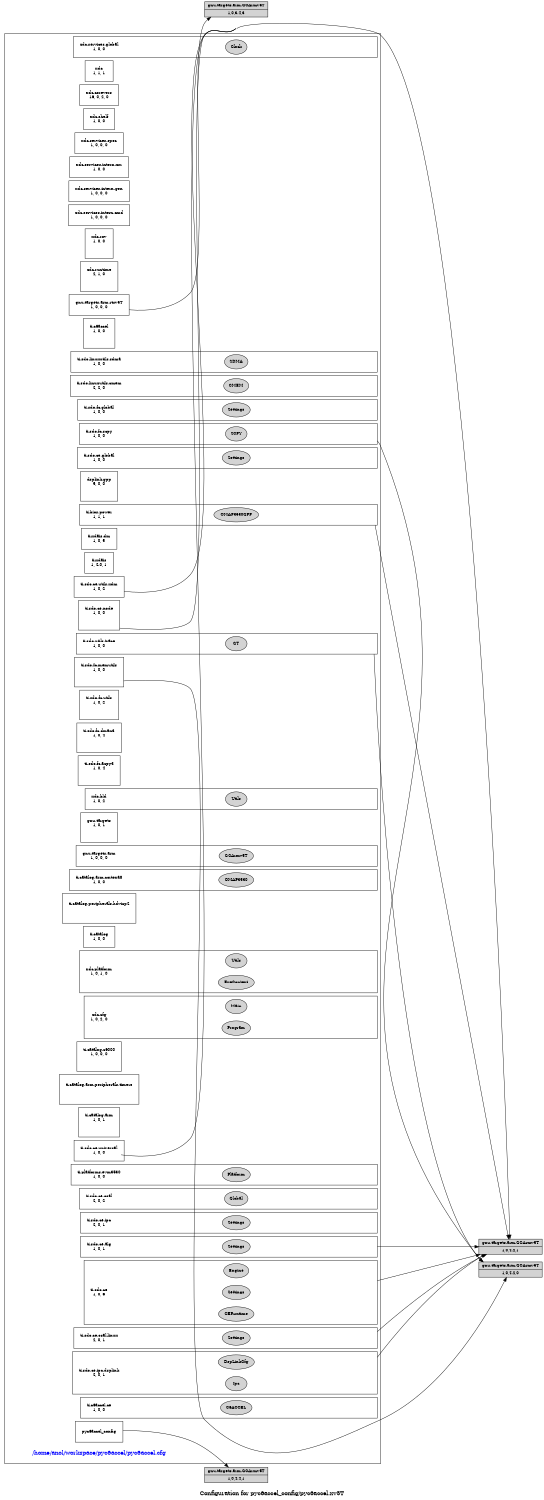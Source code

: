 digraph configuration {
    size="7.5,10";
    rankdir=LR;
    ranksep=".50 equally";
    concentrate=true;
    compound=true;
    label="\nConfiguration for pyc6accel_config/pyc6accel.xv5T"
  node [font=Helvetica, fontsize=14, fontcolor=black];  subgraph cluster0 {label=""; __cfg [label="/home/anol/workspace/pyc6accel/pyc6accel.cfg", color=white, fontcolor=blue];
    node [font=Helvetica, fontsize=10];    subgraph cluster1 {
        label="";
        xdc_services_global__top [shape=box,label="xdc.services.global\n1, 0, 0", color=white];
        xdc_services_global__bot [shape=point,label="", style=invis];
        xdc_services_global_Clock [style=filled,fillcolor=lightgray, label="Clock"];
        xdc_services_global__top -> xdc_services_global_Clock[style=invis];
        xdc_services_global_Clock -> xdc_services_global__bot[style=invis];
    }
    subgraph cluster2 {
        label="";
        xdc__top [shape=box,label="xdc\n1, 1, 1", color=white];
    }
    subgraph cluster3 {
        label="";
        xdc_corevers__top [shape=box,label="xdc.corevers\n16, 0, 2, 0", color=white];
    }
    subgraph cluster4 {
        label="";
        xdc_shelf__top [shape=box,label="xdc.shelf\n1, 0, 0", color=white];
    }
    subgraph cluster5 {
        label="";
        xdc_services_spec__top [shape=box,label="xdc.services.spec\n1, 0, 0, 0", color=white];
    }
    subgraph cluster6 {
        label="";
        xdc_services_intern_xsr__top [shape=box,label="xdc.services.intern.xsr\n1, 0, 0", color=white];
    }
    subgraph cluster7 {
        label="";
        xdc_services_intern_gen__top [shape=box,label="xdc.services.intern.gen\n1, 0, 0, 0", color=white];
    }
    subgraph cluster8 {
        label="";
        xdc_services_intern_cmd__top [shape=box,label="xdc.services.intern.cmd\n1, 0, 0, 0", color=white];
    }
    subgraph cluster9 {
        label="";
        xdc_rov__top [shape=box,label="xdc.rov\n1, 0, 0", color=white];
        xdc_rov__bot [shape=point,label="", style=invis];
    }
    subgraph cluster10 {
        label="";
        xdc_runtime__top [shape=box,label="xdc.runtime\n2, 1, 0", color=white];
        xdc_runtime__bot [shape=point,label="", style=invis];
    }
    subgraph cluster11 {
        label="";
        gnu_targets_arm_rtsv5T__top [shape=box,label="gnu.targets.arm.rtsv5T\n1, 0, 0, 0", color=white];
    }
    subgraph cluster12 {
        label="";
        ti_c6accel__top [shape=box,label="ti.c6accel\n1, 0, 0", color=white];
        ti_c6accel__bot [shape=point,label="", style=invis];
    }
    subgraph cluster13 {
        label="";
        ti_sdo_linuxutils_sdma__top [shape=box,label="ti.sdo.linuxutils.sdma\n1, 0, 0", color=white];
        ti_sdo_linuxutils_sdma__bot [shape=point,label="", style=invis];
        ti_sdo_linuxutils_sdma_SDMA [style=filled,fillcolor=lightgray, label="SDMA"];
        ti_sdo_linuxutils_sdma__top -> ti_sdo_linuxutils_sdma_SDMA[style=invis];
        ti_sdo_linuxutils_sdma_SDMA -> ti_sdo_linuxutils_sdma__bot[style=invis];
    }
    subgraph cluster14 {
        label="";
        ti_sdo_linuxutils_cmem__top [shape=box,label="ti.sdo.linuxutils.cmem\n2, 2, 0", color=white];
        ti_sdo_linuxutils_cmem__bot [shape=point,label="", style=invis];
        ti_sdo_linuxutils_cmem_CMEM [style=filled,fillcolor=lightgray, label="CMEM"];
        ti_sdo_linuxutils_cmem__top -> ti_sdo_linuxutils_cmem_CMEM[style=invis];
        ti_sdo_linuxutils_cmem_CMEM -> ti_sdo_linuxutils_cmem__bot[style=invis];
    }
    subgraph cluster15 {
        label="";
        ti_sdo_fc_global__top [shape=box,label="ti.sdo.fc.global\n1, 0, 0", color=white];
        ti_sdo_fc_global__bot [shape=point,label="", style=invis];
        ti_sdo_fc_global_Settings [style=filled,fillcolor=lightgray, label="Settings"];
        ti_sdo_fc_global__top -> ti_sdo_fc_global_Settings[style=invis];
        ti_sdo_fc_global_Settings -> ti_sdo_fc_global__bot[style=invis];
    }
    subgraph cluster16 {
        label="";
        ti_sdo_fc_scpy__top [shape=box,label="ti.sdo.fc.scpy\n1, 0, 0", color=white];
        ti_sdo_fc_scpy__bot [shape=point,label="", style=invis];
        ti_sdo_fc_scpy_SCPY [style=filled,fillcolor=lightgray, label="SCPY"];
        ti_sdo_fc_scpy__top -> ti_sdo_fc_scpy_SCPY[style=invis];
        ti_sdo_fc_scpy_SCPY -> ti_sdo_fc_scpy__bot[style=invis];
    }
    subgraph cluster17 {
        label="";
        ti_sdo_ce_global__top [shape=box,label="ti.sdo.ce.global\n1, 0, 0", color=white];
        ti_sdo_ce_global__bot [shape=point,label="", style=invis];
        ti_sdo_ce_global_Settings [style=filled,fillcolor=lightgray, label="Settings"];
        ti_sdo_ce_global__top -> ti_sdo_ce_global_Settings[style=invis];
        ti_sdo_ce_global_Settings -> ti_sdo_ce_global__bot[style=invis];
    }
    subgraph cluster18 {
        label="";
        dsplink_gpp__top [shape=box,label="dsplink.gpp\n5, 0, 0", color=white];
        dsplink_gpp__bot [shape=point,label="", style=invis];
    }
    subgraph cluster19 {
        label="";
        ti_bios_power__top [shape=box,label="ti.bios.power\n1, 1, 1", color=white];
        ti_bios_power__bot [shape=point,label="", style=invis];
        ti_bios_power_OMAP3530GPP [style=filled,fillcolor=lightgray, label="OMAP3530GPP"];
        ti_bios_power__top -> ti_bios_power_OMAP3530GPP[style=invis];
        ti_bios_power_OMAP3530GPP -> ti_bios_power__bot[style=invis];
    }
    subgraph cluster20 {
        label="";
        ti_xdais_dm__top [shape=box,label="ti.xdais.dm\n1, 0, 5", color=white];
    }
    subgraph cluster21 {
        label="";
        ti_xdais__top [shape=box,label="ti.xdais\n1, 2.0, 1", color=white];
    }
    subgraph cluster22 {
        label="";
        ti_sdo_ce_node__top [shape=box,label="ti.sdo.ce.node\n1, 0, 0", color=white];
        ti_sdo_ce_node__bot [shape=point,label="", style=invis];
    }
    subgraph cluster23 {
        label="";
        ti_sdo_utils_trace__top [shape=box,label="ti.sdo.utils.trace\n1, 0, 0", color=white];
        ti_sdo_utils_trace__bot [shape=point,label="", style=invis];
        ti_sdo_utils_trace_GT [style=filled,fillcolor=lightgray, label="GT"];
        ti_sdo_utils_trace__top -> ti_sdo_utils_trace_GT[style=invis];
        ti_sdo_utils_trace_GT -> ti_sdo_utils_trace__bot[style=invis];
    }
    subgraph cluster24 {
        label="";
        ti_sdo_ce_utils_xdm__top [shape=box,label="ti.sdo.ce.utils.xdm\n1, 0, 2", color=white];
    }
    subgraph cluster25 {
        label="";
        ti_sdo_fc_memutils__top [shape=box,label="ti.sdo.fc.memutils\n1, 0, 0", color=white];
        ti_sdo_fc_memutils__bot [shape=point,label="", style=invis];
    }
    subgraph cluster26 {
        label="";
        ti_sdo_fc_utils__top [shape=box,label="ti.sdo.fc.utils\n1, 0, 2", color=white];
        ti_sdo_fc_utils__bot [shape=point,label="", style=invis];
    }
    subgraph cluster27 {
        label="";
        ti_sdo_fc_dman3__top [shape=box,label="ti.sdo.fc.dman3\n1, 0, 4", color=white];
        ti_sdo_fc_dman3__bot [shape=point,label="", style=invis];
    }
    subgraph cluster28 {
        label="";
        ti_sdo_fc_acpy3__top [shape=box,label="ti.sdo.fc.acpy3\n1, 0, 4", color=white];
        ti_sdo_fc_acpy3__bot [shape=point,label="", style=invis];
    }
    subgraph cluster29 {
        label="";
        xdc_bld__top [shape=box,label="xdc.bld\n1, 0, 2", color=white];
        xdc_bld__bot [shape=point,label="", style=invis];
        xdc_bld_Utils [style=filled,fillcolor=lightgray, label="Utils"];
        xdc_bld__top -> xdc_bld_Utils[style=invis];
        xdc_bld_Utils -> xdc_bld__bot[style=invis];
    }
    subgraph cluster30 {
        label="";
        gnu_targets__top [shape=box,label="gnu.targets\n1, 0, 1", color=white];
        gnu_targets__bot [shape=point,label="", style=invis];
    }
    subgraph cluster31 {
        label="";
        gnu_targets_arm__top [shape=box,label="gnu.targets.arm\n1, 0, 0, 0", color=white];
        gnu_targets_arm__bot [shape=point,label="", style=invis];
        gnu_targets_arm_GCArmv5T [style=filled,fillcolor=lightgray, label="GCArmv5T"];
        gnu_targets_arm__top -> gnu_targets_arm_GCArmv5T[style=invis];
        gnu_targets_arm_GCArmv5T -> gnu_targets_arm__bot[style=invis];
    }
    subgraph cluster32 {
        label="";
        ti_catalog_arm_cortexa8__top [shape=box,label="ti.catalog.arm.cortexa8\n1, 0, 0", color=white];
        ti_catalog_arm_cortexa8__bot [shape=point,label="", style=invis];
        ti_catalog_arm_cortexa8_OMAP3530 [style=filled,fillcolor=lightgray, label="OMAP3530"];
        ti_catalog_arm_cortexa8__top -> ti_catalog_arm_cortexa8_OMAP3530[style=invis];
        ti_catalog_arm_cortexa8_OMAP3530 -> ti_catalog_arm_cortexa8__bot[style=invis];
    }
    subgraph cluster33 {
        label="";
        ti_catalog_peripherals_hdvicp2__top [shape=box,label="ti.catalog.peripherals.hdvicp2\n", color=white];
        ti_catalog_peripherals_hdvicp2__bot [shape=point,label="", style=invis];
    }
    subgraph cluster34 {
        label="";
        ti_catalog__top [shape=box,label="ti.catalog\n1, 0, 0", color=white];
    }
    subgraph cluster35 {
        label="";
        xdc_platform__top [shape=box,label="xdc.platform\n1, 0, 1, 0", color=white];
        xdc_platform__bot [shape=point,label="", style=invis];
        xdc_platform_ExeContext [style=filled,fillcolor=lightgray, label="ExeContext"];
        xdc_platform__top -> xdc_platform_ExeContext[style=invis];
        xdc_platform_ExeContext -> xdc_platform__bot[style=invis];
        xdc_platform_Utils [style=filled,fillcolor=lightgray, label="Utils"];
        xdc_platform__top -> xdc_platform_Utils[style=invis];
        xdc_platform_Utils -> xdc_platform__bot[style=invis];
    }
    subgraph cluster36 {
        label="";
        xdc_cfg__top [shape=box,label="xdc.cfg\n1, 0, 2, 0", color=white];
        xdc_cfg__bot [shape=point,label="", style=invis];
        xdc_cfg_Program [style=filled,fillcolor=lightgray, label="Program"];
        xdc_cfg__top -> xdc_cfg_Program[style=invis];
        xdc_cfg_Program -> xdc_cfg__bot[style=invis];
        xdc_cfg_Main [style=filled,fillcolor=lightgray, label="Main"];
        xdc_cfg__top -> xdc_cfg_Main[style=invis];
        xdc_cfg_Main -> xdc_cfg__bot[style=invis];
    }
    subgraph cluster37 {
        label="";
        ti_catalog_c6000__top [shape=box,label="ti.catalog.c6000\n1, 0, 0, 0", color=white];
        ti_catalog_c6000__bot [shape=point,label="", style=invis];
    }
    subgraph cluster38 {
        label="";
        ti_catalog_arm_peripherals_timers__top [shape=box,label="ti.catalog.arm.peripherals.timers\n", color=white];
        ti_catalog_arm_peripherals_timers__bot [shape=point,label="", style=invis];
    }
    subgraph cluster39 {
        label="";
        ti_catalog_arm__top [shape=box,label="ti.catalog.arm\n1, 0, 1", color=white];
        ti_catalog_arm__bot [shape=point,label="", style=invis];
    }
    subgraph cluster40 {
        label="";
        ti_platforms_evm3530__top [shape=box,label="ti.platforms.evm3530\n1, 0, 0", color=white];
        ti_platforms_evm3530__bot [shape=point,label="", style=invis];
        ti_platforms_evm3530_Platform [style=filled,fillcolor=lightgray, label="Platform"];
        ti_platforms_evm3530__top -> ti_platforms_evm3530_Platform[style=invis];
        ti_platforms_evm3530_Platform -> ti_platforms_evm3530__bot[style=invis];
    }
    subgraph cluster41 {
        label="";
        ti_sdo_ce_osal__top [shape=box,label="ti.sdo.ce.osal\n2, 0, 2", color=white];
        ti_sdo_ce_osal__bot [shape=point,label="", style=invis];
        ti_sdo_ce_osal_Global [style=filled,fillcolor=lightgray, label="Global"];
        ti_sdo_ce_osal__top -> ti_sdo_ce_osal_Global[style=invis];
        ti_sdo_ce_osal_Global -> ti_sdo_ce_osal__bot[style=invis];
    }
    subgraph cluster42 {
        label="";
        ti_sdo_ce_ipc__top [shape=box,label="ti.sdo.ce.ipc\n2, 0, 1", color=white];
        ti_sdo_ce_ipc__bot [shape=point,label="", style=invis];
        ti_sdo_ce_ipc_Settings [style=filled,fillcolor=lightgray, label="Settings"];
        ti_sdo_ce_ipc__top -> ti_sdo_ce_ipc_Settings[style=invis];
        ti_sdo_ce_ipc_Settings -> ti_sdo_ce_ipc__bot[style=invis];
    }
    subgraph cluster43 {
        label="";
        ti_sdo_ce_osal_linux__top [shape=box,label="ti.sdo.ce.osal.linux\n2, 0, 1", color=white];
        ti_sdo_ce_osal_linux__bot [shape=point,label="", style=invis];
        ti_sdo_ce_osal_linux_Settings [style=filled,fillcolor=lightgray, label="Settings"];
        ti_sdo_ce_osal_linux__top -> ti_sdo_ce_osal_linux_Settings[style=invis];
        ti_sdo_ce_osal_linux_Settings -> ti_sdo_ce_osal_linux__bot[style=invis];
    }
    subgraph cluster44 {
        label="";
        ti_sdo_ce_ipc_dsplink__top [shape=box,label="ti.sdo.ce.ipc.dsplink\n2, 0, 1", color=white];
        ti_sdo_ce_ipc_dsplink__bot [shape=point,label="", style=invis];
        ti_sdo_ce_ipc_dsplink_Ipc [style=filled,fillcolor=lightgray, label="Ipc"];
        ti_sdo_ce_ipc_dsplink__top -> ti_sdo_ce_ipc_dsplink_Ipc[style=invis];
        ti_sdo_ce_ipc_dsplink_Ipc -> ti_sdo_ce_ipc_dsplink__bot[style=invis];
        ti_sdo_ce_ipc_dsplink_DspLinkCfg [style=filled,fillcolor=lightgray, label="DspLinkCfg"];
        ti_sdo_ce_ipc_dsplink__top -> ti_sdo_ce_ipc_dsplink_DspLinkCfg[style=invis];
        ti_sdo_ce_ipc_dsplink_DspLinkCfg -> ti_sdo_ce_ipc_dsplink__bot[style=invis];
    }
    subgraph cluster45 {
        label="";
        ti_sdo_ce_alg__top [shape=box,label="ti.sdo.ce.alg\n1, 0, 1", color=white];
        ti_sdo_ce_alg__bot [shape=point,label="", style=invis];
        ti_sdo_ce_alg_Settings [style=filled,fillcolor=lightgray, label="Settings"];
        ti_sdo_ce_alg__top -> ti_sdo_ce_alg_Settings[style=invis];
        ti_sdo_ce_alg_Settings -> ti_sdo_ce_alg__bot[style=invis];
    }
    subgraph cluster46 {
        label="";
        ti_sdo_ce__top [shape=box,label="ti.sdo.ce\n1, 0, 6", color=white];
        ti_sdo_ce__bot [shape=point,label="", style=invis];
        ti_sdo_ce_Engine [style=filled,fillcolor=lightgray, label="Engine"];
        ti_sdo_ce__top -> ti_sdo_ce_Engine[style=invis];
        ti_sdo_ce_Engine -> ti_sdo_ce__bot[style=invis];
        ti_sdo_ce_CERuntime [style=filled,fillcolor=lightgray, label="CERuntime"];
        ti_sdo_ce__top -> ti_sdo_ce_CERuntime[style=invis];
        ti_sdo_ce_CERuntime -> ti_sdo_ce__bot[style=invis];
        ti_sdo_ce_Settings [style=filled,fillcolor=lightgray, label="Settings"];
        ti_sdo_ce__top -> ti_sdo_ce_Settings[style=invis];
        ti_sdo_ce_Settings -> ti_sdo_ce__bot[style=invis];
    }
    subgraph cluster47 {
        label="";
        ti_sdo_ce_universal__top [shape=box,label="ti.sdo.ce.universal\n1, 0, 0", color=white];
    }
    subgraph cluster48 {
        label="";
        ti_c6accel_ce__top [shape=box,label="ti.c6accel.ce\n1, 0, 0", color=white];
        ti_c6accel_ce__bot [shape=point,label="", style=invis];
        ti_c6accel_ce_C6ACCEL [style=filled,fillcolor=lightgray, label="C6ACCEL"];
        ti_c6accel_ce__top -> ti_c6accel_ce_C6ACCEL[style=invis];
        ti_c6accel_ce_C6ACCEL -> ti_c6accel_ce__bot[style=invis];
    }
    subgraph cluster49 {
        label="";
        pyc6accel_config__top [shape=box,label="pyc6accel_config\n", color=white];
    }
  }
  node [font=Helvetica, fontsize=10];
    gnu_targets_arm_GCArmv5T__1_0_3__4_3 [shape=record,label="gnu.targets.arm.GCArmv5T|1,0,3.4,3",style=filled, fillcolor=lightgrey];
    gnu_targets_arm_rtsv5T__top -> gnu_targets_arm_GCArmv5T__1_0_3__4_3 [ltail=cluster11];
    gnu_targets_arm_GCArmv5T__1_0_4__2_0 [shape=record,label="gnu.targets.arm.GCArmv5T|1,0,4.2,0",style=filled, fillcolor=lightgrey];
    ti_sdo_fc_scpy__bot -> gnu_targets_arm_GCArmv5T__1_0_4__2_0 [ltail=cluster16];
    gnu_targets_arm_GCArmv5T__1_0_4__2_1 [shape=record,label="gnu.targets.arm.GCArmv5T|1,0,4.2,1",style=filled, fillcolor=lightgrey];
    ti_bios_power__bot -> gnu_targets_arm_GCArmv5T__1_0_4__2_1 [ltail=cluster19];
    gnu_targets_arm_GCArmv5T__1_0_4__2_1 [shape=record,label="gnu.targets.arm.GCArmv5T|1,0,4.2,1",style=filled, fillcolor=lightgrey];
    ti_sdo_ce_node__bot -> gnu_targets_arm_GCArmv5T__1_0_4__2_1 [ltail=cluster22];
    gnu_targets_arm_GCArmv5T__1_0_4__2_0 [shape=record,label="gnu.targets.arm.GCArmv5T|1,0,4.2,0",style=filled, fillcolor=lightgrey];
    ti_sdo_utils_trace__bot -> gnu_targets_arm_GCArmv5T__1_0_4__2_0 [ltail=cluster23];
    gnu_targets_arm_GCArmv5T__1_0_4__2_1 [shape=record,label="gnu.targets.arm.GCArmv5T|1,0,4.2,1",style=filled, fillcolor=lightgrey];
    ti_sdo_ce_utils_xdm__top -> gnu_targets_arm_GCArmv5T__1_0_4__2_1 [ltail=cluster24];
    gnu_targets_arm_GCArmv5T__1_0_4__2_0 [shape=record,label="gnu.targets.arm.GCArmv5T|1,0,4.2,0",style=filled, fillcolor=lightgrey];
    ti_sdo_fc_memutils__bot -> gnu_targets_arm_GCArmv5T__1_0_4__2_0 [ltail=cluster25];
    gnu_targets_arm_GCArmv5T__1_0_4__2_1 [shape=record,label="gnu.targets.arm.GCArmv5T|1,0,4.2,1",style=filled, fillcolor=lightgrey];
    ti_sdo_ce_osal_linux__bot -> gnu_targets_arm_GCArmv5T__1_0_4__2_1 [ltail=cluster43];
    gnu_targets_arm_GCArmv5T__1_0_4__2_1 [shape=record,label="gnu.targets.arm.GCArmv5T|1,0,4.2,1",style=filled, fillcolor=lightgrey];
    ti_sdo_ce_ipc_dsplink__bot -> gnu_targets_arm_GCArmv5T__1_0_4__2_1 [ltail=cluster44];
    gnu_targets_arm_GCArmv5T__1_0_4__2_1 [shape=record,label="gnu.targets.arm.GCArmv5T|1,0,4.2,1",style=filled, fillcolor=lightgrey];
    ti_sdo_ce_alg__bot -> gnu_targets_arm_GCArmv5T__1_0_4__2_1 [ltail=cluster45];
    gnu_targets_arm_GCArmv5T__1_0_4__2_1 [shape=record,label="gnu.targets.arm.GCArmv5T|1,0,4.2,1",style=filled, fillcolor=lightgrey];
    ti_sdo_ce__bot -> gnu_targets_arm_GCArmv5T__1_0_4__2_1 [ltail=cluster46];
    gnu_targets_arm_GCArmv5T__1_0_4__2_1 [shape=record,label="gnu.targets.arm.GCArmv5T|1,0,4.2,1",style=filled, fillcolor=lightgrey];
    ti_sdo_ce_universal__top -> gnu_targets_arm_GCArmv5T__1_0_4__2_1 [ltail=cluster47];
    gnu_targets_arm_GCArmv5T__1_0_4__4_1 [shape=record,label="gnu.targets.arm.GCArmv5T|1,0,4.4,1",style=filled, fillcolor=lightgrey];
    pyc6accel_config__top -> gnu_targets_arm_GCArmv5T__1_0_4__4_1 [ltail=cluster49];
}
